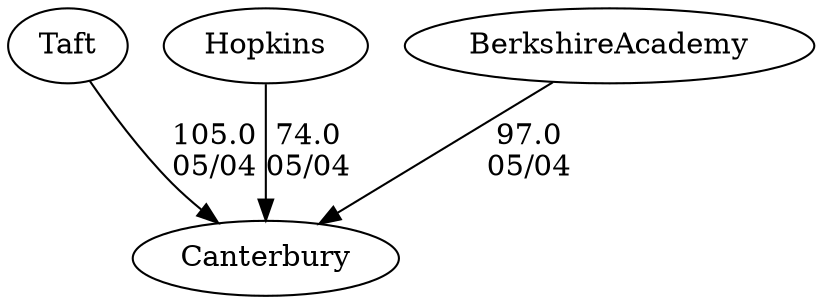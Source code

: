 digraph boys3foursCanterbury {Taft [URL="boys3foursCanterburyTaft.html"];Hopkins [URL="boys3foursCanterburyHopkins.html"];Canterbury [URL="boys3foursCanterburyCanterbury.html"];BerkshireAcademy [URL="boys3foursCanterburyBerkshireAcademy.html"];Taft -> Canterbury[label="105.0
05/04", weight="-5", tooltip="Founder's Day Regatta			
", URL="", random="random"]; 
BerkshireAcademy -> Canterbury[label="97.0
05/04", weight="3", tooltip="Founder's Day Regatta			
", URL="", random="random"]; 
Hopkins -> Canterbury[label="74.0
05/04", weight="26", tooltip="Founder's Day Regatta			
", URL="", random="random"]}